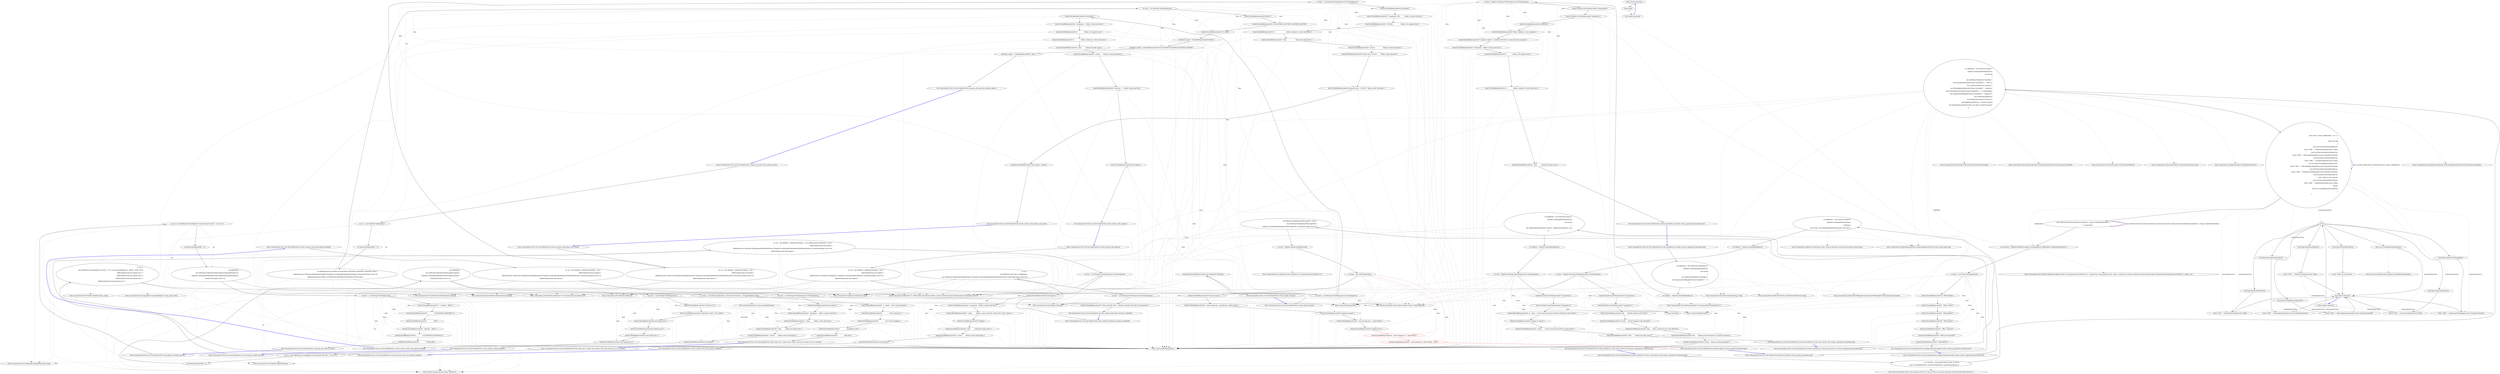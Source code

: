 digraph  {
m1_50 [label="Entry CommandLine.Tests.Unit.Text.HelpTextTests.Create_instance_with_enum_options_disabled()", span="93-93", cluster="CommandLine.Tests.Unit.Text.HelpTextTests.Create_instance_with_enum_options_disabled()", file="HelpTextTests.cs"];
m1_51 [label="var sut = new HelpText { AddDashesToOption = true }\r\n                .AddPreOptionsLine(''pre-options'')\r\n                .AddOptions(new NotParsed<FakeOptionsWithHelpTextEnum>(TypeInfo.Create(typeof(FakeOptionsWithHelpTextEnum)), Enumerable.Empty<Error>()))\r\n                .AddPostOptionsLine(''post-options'')", span="97-100", cluster="CommandLine.Tests.Unit.Text.HelpTextTests.Create_instance_with_enum_options_disabled()", file="HelpTextTests.cs"];
m1_52 [label="var lines = sut.ToString().ToNotEmptyLines().TrimStringArray()", span="104-104", cluster="CommandLine.Tests.Unit.Text.HelpTextTests.Create_instance_with_enum_options_disabled()", file="HelpTextTests.cs"];
m1_53 [label="lines[0].ShouldBeEquivalentTo(''pre-options'')", span="105-105", cluster="CommandLine.Tests.Unit.Text.HelpTextTests.Create_instance_with_enum_options_disabled()", file="HelpTextTests.cs"];
m1_54 [label="lines[1].ShouldBeEquivalentTo(''--stringvalue    Define a string value here.'')", span="106-106", cluster="CommandLine.Tests.Unit.Text.HelpTextTests.Create_instance_with_enum_options_disabled()", file="HelpTextTests.cs"];
m1_55 [label="lines[2].ShouldBeEquivalentTo(''--shape          Define a enum value here.'')", span="107-107", cluster="CommandLine.Tests.Unit.Text.HelpTextTests.Create_instance_with_enum_options_disabled()", file="HelpTextTests.cs"];
m1_56 [label="lines[3].ShouldBeEquivalentTo(''--help           Display this help screen.'')", span="108-108", cluster="CommandLine.Tests.Unit.Text.HelpTextTests.Create_instance_with_enum_options_disabled()", file="HelpTextTests.cs"];
m1_57 [label="lines[4].ShouldBeEquivalentTo(''--version        Display version information.'')", span="109-109", cluster="CommandLine.Tests.Unit.Text.HelpTextTests.Create_instance_with_enum_options_disabled()", file="HelpTextTests.cs"];
m1_58 [label="lines[5].ShouldBeEquivalentTo(''post-options'')", span="110-110", cluster="CommandLine.Tests.Unit.Text.HelpTextTests.Create_instance_with_enum_options_disabled()", file="HelpTextTests.cs"];
m1_59 [label="Exit CommandLine.Tests.Unit.Text.HelpTextTests.Create_instance_with_enum_options_disabled()", span="93-93", cluster="CommandLine.Tests.Unit.Text.HelpTextTests.Create_instance_with_enum_options_disabled()", file="HelpTextTests.cs"];
m1_16 [label="Entry CommandLine.Text.HelpText.HelpText(string, string)", span="82-82", cluster="CommandLine.Text.HelpText.HelpText(string, string)", file="HelpTextTests.cs"];
m1_126 [label="Entry CommandLine.Text.HelpText.RenderParsingErrorsText<T>(CommandLine.ParserResult<T>, System.Func<CommandLine.Error, string>, System.Func<System.Collections.Generic.IEnumerable<CommandLine.MutuallyExclusiveSetError>, string>, int)", span="403-403", cluster="CommandLine.Text.HelpText.RenderParsingErrorsText<T>(CommandLine.ParserResult<T>, System.Func<CommandLine.Error, string>, System.Func<System.Collections.Generic.IEnumerable<CommandLine.MutuallyExclusiveSetError>, string>, int)", file="HelpTextTests.cs"];
m1_22 [label="Entry CommandLine.Tests.Unit.Text.HelpTextTests.Create_instance_with_options()", span="46-46", cluster="CommandLine.Tests.Unit.Text.HelpTextTests.Create_instance_with_options()", file="HelpTextTests.cs"];
m1_23 [label="var sut = new HelpText { AddDashesToOption = true }\r\n                .AddPreOptionsLine(''pre-options'')\r\n                .AddOptions(new NotParsed<FakeOptions>(TypeInfo.Create(typeof(FakeOptions)), Enumerable.Empty<Error>()))\r\n                .AddPostOptionsLine(''post-options'')", span="50-53", cluster="CommandLine.Tests.Unit.Text.HelpTextTests.Create_instance_with_options()", file="HelpTextTests.cs"];
m1_24 [label="var lines = sut.ToString().ToNotEmptyLines().TrimStringArray()", span="57-57", cluster="CommandLine.Tests.Unit.Text.HelpTextTests.Create_instance_with_options()", file="HelpTextTests.cs"];
m1_25 [label="lines[0].ShouldBeEquivalentTo(''pre-options'')", span="58-58", cluster="CommandLine.Tests.Unit.Text.HelpTextTests.Create_instance_with_options()", file="HelpTextTests.cs"];
m1_26 [label="lines[1].ShouldBeEquivalentTo(''--stringvalue    Define a string value here.'')", span="59-59", cluster="CommandLine.Tests.Unit.Text.HelpTextTests.Create_instance_with_options()", file="HelpTextTests.cs"];
m1_27 [label="lines[2].ShouldBeEquivalentTo(''-i               Define a int sequence here.'')", span="60-60", cluster="CommandLine.Tests.Unit.Text.HelpTextTests.Create_instance_with_options()", file="HelpTextTests.cs"];
m1_28 [label="lines[3].ShouldBeEquivalentTo(''-x               Define a boolean or switch value here.'')", span="61-61", cluster="CommandLine.Tests.Unit.Text.HelpTextTests.Create_instance_with_options()", file="HelpTextTests.cs"];
m1_29 [label="lines[4].ShouldBeEquivalentTo(''--help           Display this help screen.'')", span="62-62", cluster="CommandLine.Tests.Unit.Text.HelpTextTests.Create_instance_with_options()", file="HelpTextTests.cs"];
m1_30 [label="lines[5].ShouldBeEquivalentTo(''--version        Display version information.'')", span="63-63", cluster="CommandLine.Tests.Unit.Text.HelpTextTests.Create_instance_with_options()", file="HelpTextTests.cs"];
m1_31 [label="lines[6].ShouldBeEquivalentTo(''value pos. 0     Define a long value here.'')", span="64-64", cluster="CommandLine.Tests.Unit.Text.HelpTextTests.Create_instance_with_options()", file="HelpTextTests.cs"];
m1_32 [label="lines[7].ShouldBeEquivalentTo(''post-options'')", span="65-65", cluster="CommandLine.Tests.Unit.Text.HelpTextTests.Create_instance_with_options()", file="HelpTextTests.cs"];
m1_33 [label="Exit CommandLine.Tests.Unit.Text.HelpTextTests.Create_instance_with_options()", span="46-46", cluster="CommandLine.Tests.Unit.Text.HelpTextTests.Create_instance_with_options()", file="HelpTextTests.cs"];
m1_66 [label="Entry CommandLine.Tests.Unit.Text.HelpTextTests.When_help_text_is_longer_than_width_it_will_wrap_around_as_if_in_a_column()", span="131-131", cluster="CommandLine.Tests.Unit.Text.HelpTextTests.When_help_text_is_longer_than_width_it_will_wrap_around_as_if_in_a_column()", file="HelpTextTests.cs"];
m1_67 [label="var sut = new HelpText(new HeadingInfo(''CommandLine.Tests.dll'', ''1.9.4.131''))", span="135-135", cluster="CommandLine.Tests.Unit.Text.HelpTextTests.When_help_text_is_longer_than_width_it_will_wrap_around_as_if_in_a_column()", file="HelpTextTests.cs"];
m1_68 [label="sut.MaximumDisplayWidth = 40", span="136-136", cluster="CommandLine.Tests.Unit.Text.HelpTextTests.When_help_text_is_longer_than_width_it_will_wrap_around_as_if_in_a_column()", file="HelpTextTests.cs"];
m1_69 [label="sut.AddOptions(\r\n                new NotParsed<FakeOptionsWithLongDescription>(\r\n                    TypeInfo.Create(typeof(FakeOptionsWithLongDescription)),\r\n                    Enumerable.Empty<Error>()))", span="137-140", cluster="CommandLine.Tests.Unit.Text.HelpTextTests.When_help_text_is_longer_than_width_it_will_wrap_around_as_if_in_a_column()", file="HelpTextTests.cs"];
m1_70 [label="var lines = sut.ToString().Split(new[] { Environment.NewLine }, StringSplitOptions.None)", span="143-143", cluster="CommandLine.Tests.Unit.Text.HelpTextTests.When_help_text_is_longer_than_width_it_will_wrap_around_as_if_in_a_column()", file="HelpTextTests.cs"];
m1_71 [label="lines[2].ShouldBeEquivalentTo(''  v, verbose    This is the description'')", span="144-144", cluster="CommandLine.Tests.Unit.Text.HelpTextTests.When_help_text_is_longer_than_width_it_will_wrap_around_as_if_in_a_column()", file="HelpTextTests.cs"];
m1_72 [label="lines[3].ShouldBeEquivalentTo(''                of the verbosity to '')", span="146-146", cluster="CommandLine.Tests.Unit.Text.HelpTextTests.When_help_text_is_longer_than_width_it_will_wrap_around_as_if_in_a_column()", file="HelpTextTests.cs"];
m1_73 [label="lines[4].ShouldBeEquivalentTo(''                test out the wrapping '')", span="147-147", cluster="CommandLine.Tests.Unit.Text.HelpTextTests.When_help_text_is_longer_than_width_it_will_wrap_around_as_if_in_a_column()", file="HelpTextTests.cs"];
m1_74 [label="lines[5].ShouldBeEquivalentTo(''                capabilities of the '')", span="148-148", cluster="CommandLine.Tests.Unit.Text.HelpTextTests.When_help_text_is_longer_than_width_it_will_wrap_around_as_if_in_a_column()", file="HelpTextTests.cs"];
m1_75 [label="lines[6].ShouldBeEquivalentTo(''                Help Text.'')", span="149-149", cluster="CommandLine.Tests.Unit.Text.HelpTextTests.When_help_text_is_longer_than_width_it_will_wrap_around_as_if_in_a_column()", file="HelpTextTests.cs"];
m1_76 [label="Exit CommandLine.Tests.Unit.Text.HelpTextTests.When_help_text_is_longer_than_width_it_will_wrap_around_as_if_in_a_column()", span="131-131", cluster="CommandLine.Tests.Unit.Text.HelpTextTests.When_help_text_is_longer_than_width_it_will_wrap_around_as_if_in_a_column()", file="HelpTextTests.cs"];
m1_217 [label="Entry CommandLine.Text.HelpText.RenderUsageText<T>(CommandLine.ParserResult<T>)", span="439-439", cluster="CommandLine.Text.HelpText.RenderUsageText<T>(CommandLine.ParserResult<T>)", file="HelpTextTests.cs"];
m1_78 [label="Entry CommandLine.Tests.Unit.Text.HelpTextTests.Long_help_text_without_spaces()", span="154-154", cluster="CommandLine.Tests.Unit.Text.HelpTextTests.Long_help_text_without_spaces()", file="HelpTextTests.cs"];
m1_79 [label="var sut = new HelpText(new HeadingInfo(''CommandLine.Tests.dll'', ''1.9.4.131''))", span="158-158", cluster="CommandLine.Tests.Unit.Text.HelpTextTests.Long_help_text_without_spaces()", file="HelpTextTests.cs"];
m1_80 [label="sut.MaximumDisplayWidth = 40", span="159-159", cluster="CommandLine.Tests.Unit.Text.HelpTextTests.Long_help_text_without_spaces()", file="HelpTextTests.cs"];
m1_81 [label="sut.AddOptions(\r\n                new NotParsed<FakeOptionsWithLongDescriptionAndNoSpaces>(\r\n                    TypeInfo.Create(typeof(FakeOptionsWithLongDescriptionAndNoSpaces)),\r\n                    Enumerable.Empty<Error>()))", span="160-163", cluster="CommandLine.Tests.Unit.Text.HelpTextTests.Long_help_text_without_spaces()", file="HelpTextTests.cs"];
m1_82 [label="var lines = sut.ToString().ToNotEmptyLines()", span="166-166", cluster="CommandLine.Tests.Unit.Text.HelpTextTests.Long_help_text_without_spaces()", file="HelpTextTests.cs"];
m1_83 [label="lines[1].ShouldBeEquivalentTo(''  v, verbose    Before '')", span="167-167", cluster="CommandLine.Tests.Unit.Text.HelpTextTests.Long_help_text_without_spaces()", file="HelpTextTests.cs"];
m1_84 [label="lines[2].ShouldBeEquivalentTo(''                012345678901234567890123'')", span="168-168", cluster="CommandLine.Tests.Unit.Text.HelpTextTests.Long_help_text_without_spaces()", file="HelpTextTests.cs"];
m1_85 [label="lines[3].ShouldBeEquivalentTo(''                After'')", span="169-169", cluster="CommandLine.Tests.Unit.Text.HelpTextTests.Long_help_text_without_spaces()", file="HelpTextTests.cs"];
m1_86 [label="lines[4].ShouldBeEquivalentTo(''  input-file    Before '')", span="170-170", cluster="CommandLine.Tests.Unit.Text.HelpTextTests.Long_help_text_without_spaces()", file="HelpTextTests.cs"];
m1_87 [label="lines[5].ShouldBeEquivalentTo(''                012345678901234567890123'')", span="171-171", cluster="CommandLine.Tests.Unit.Text.HelpTextTests.Long_help_text_without_spaces()", file="HelpTextTests.cs"];
m1_88 [label="lines[6].ShouldBeEquivalentTo(''                456789 After'')", span="172-172", cluster="CommandLine.Tests.Unit.Text.HelpTextTests.Long_help_text_without_spaces()", file="HelpTextTests.cs"];
m1_89 [label="Exit CommandLine.Tests.Unit.Text.HelpTextTests.Long_help_text_without_spaces()", span="154-154", cluster="CommandLine.Tests.Unit.Text.HelpTextTests.Long_help_text_without_spaces()", file="HelpTextTests.cs"];
m1_190 [label="Entry System.Collections.Generic.IEnumerable<TSource>.Concat<TSource>(System.Collections.Generic.IEnumerable<TSource>)", span="0-0", cluster="System.Collections.Generic.IEnumerable<TSource>.Concat<TSource>(System.Collections.Generic.IEnumerable<TSource>)", file="HelpTextTests.cs"];
m1_116 [label="Entry CommandLine.BadFormatTokenError.BadFormatTokenError(string)", span="196-196", cluster="CommandLine.BadFormatTokenError.BadFormatTokenError(string)", file="HelpTextTests.cs"];
m1_149 [label="Entry CommandLine.Tests.Unit.Text.HelpTextTests.Invoke_AutoBuild_for_Options_returns_appropriate_formatted_text()", span="260-260", cluster="CommandLine.Tests.Unit.Text.HelpTextTests.Invoke_AutoBuild_for_Options_returns_appropriate_formatted_text()", file="HelpTextTests.cs"];
m1_150 [label="var fakeResult = new NotParsed<FakeOptions>(\r\n                TypeInfo.Create(typeof(FakeOptions)),\r\n                new Error[]\r\n                    {\r\n                        new BadFormatTokenError(''badtoken''),\r\n                        new SequenceOutOfRangeError(new NameInfo(''i'', ''''))\r\n                    })", span="263-269", cluster="CommandLine.Tests.Unit.Text.HelpTextTests.Invoke_AutoBuild_for_Options_returns_appropriate_formatted_text()", file="HelpTextTests.cs"];
m1_151 [label="var helpText = HelpText.AutoBuild(fakeResult)", span="272-272", cluster="CommandLine.Tests.Unit.Text.HelpTextTests.Invoke_AutoBuild_for_Options_returns_appropriate_formatted_text()", file="HelpTextTests.cs"];
m1_152 [label="var lines = helpText.ToString().ToNotEmptyLines().TrimStringArray()", span="275-275", cluster="CommandLine.Tests.Unit.Text.HelpTextTests.Invoke_AutoBuild_for_Options_returns_appropriate_formatted_text()", file="HelpTextTests.cs"];
m1_153 [label="lines[0].Should().StartWithEquivalent(''CommandLine'')", span="276-276", cluster="CommandLine.Tests.Unit.Text.HelpTextTests.Invoke_AutoBuild_for_Options_returns_appropriate_formatted_text()", file="HelpTextTests.cs"];
m1_154 [label="lines[1].Should().StartWithEquivalent(''Copyright (c)'')", span="277-277", cluster="CommandLine.Tests.Unit.Text.HelpTextTests.Invoke_AutoBuild_for_Options_returns_appropriate_formatted_text()", file="HelpTextTests.cs"];
m1_155 [label="lines[2].ShouldBeEquivalentTo(''ERROR(S):'')", span="278-278", cluster="CommandLine.Tests.Unit.Text.HelpTextTests.Invoke_AutoBuild_for_Options_returns_appropriate_formatted_text()", file="HelpTextTests.cs"];
m1_156 [label="lines[3].ShouldBeEquivalentTo(''Token 'badtoken' is not recognized.'')", span="279-279", cluster="CommandLine.Tests.Unit.Text.HelpTextTests.Invoke_AutoBuild_for_Options_returns_appropriate_formatted_text()", file="HelpTextTests.cs"];
m1_157 [label="lines[4].ShouldBeEquivalentTo(''A sequence option 'i' is defined with fewer or more items than required.'')", span="280-280", cluster="CommandLine.Tests.Unit.Text.HelpTextTests.Invoke_AutoBuild_for_Options_returns_appropriate_formatted_text()", file="HelpTextTests.cs"];
m1_158 [label="lines[5].ShouldBeEquivalentTo(''--stringvalue    Define a string value here.'')", span="281-281", cluster="CommandLine.Tests.Unit.Text.HelpTextTests.Invoke_AutoBuild_for_Options_returns_appropriate_formatted_text()", file="HelpTextTests.cs"];
m1_159 [label="lines[6].ShouldBeEquivalentTo(''-i               Define a int sequence here.'')", span="282-282", cluster="CommandLine.Tests.Unit.Text.HelpTextTests.Invoke_AutoBuild_for_Options_returns_appropriate_formatted_text()", file="HelpTextTests.cs"];
m1_160 [label="lines[7].ShouldBeEquivalentTo(''-x               Define a boolean or switch value here.'')", span="283-283", cluster="CommandLine.Tests.Unit.Text.HelpTextTests.Invoke_AutoBuild_for_Options_returns_appropriate_formatted_text()", file="HelpTextTests.cs"];
m1_161 [label="lines[8].ShouldBeEquivalentTo(''--help           Display this help screen.'')", span="284-284", cluster="CommandLine.Tests.Unit.Text.HelpTextTests.Invoke_AutoBuild_for_Options_returns_appropriate_formatted_text()", file="HelpTextTests.cs"];
m1_162 [label="Exit CommandLine.Tests.Unit.Text.HelpTextTests.Invoke_AutoBuild_for_Options_returns_appropriate_formatted_text()", span="260-260", cluster="CommandLine.Tests.Unit.Text.HelpTextTests.Invoke_AutoBuild_for_Options_returns_appropriate_formatted_text()", file="HelpTextTests.cs"];
m1_192 [label="Entry CommandLine.Tests.Unit.Text.HelpTextTests.Create_instance_with_options_and_values()", span="342-342", cluster="CommandLine.Tests.Unit.Text.HelpTextTests.Create_instance_with_options_and_values()", file="HelpTextTests.cs"];
m1_193 [label="var sut = new HelpText { AddDashesToOption = true }\r\n                .AddPreOptionsLine(''pre-options'')\r\n                .AddOptions(new NotParsed<FakeOptionsWithHelpTextValue>(TypeInfo.Create(typeof(FakeOptionsWithHelpTextValue)), Enumerable.Empty<Error>()))\r\n                .AddPostOptionsLine(''post-options'')", span="346-349", cluster="CommandLine.Tests.Unit.Text.HelpTextTests.Create_instance_with_options_and_values()", file="HelpTextTests.cs"];
m1_194 [label="var lines = sut.ToString().ToNotEmptyLines().TrimStringArray()", span="353-353", cluster="CommandLine.Tests.Unit.Text.HelpTextTests.Create_instance_with_options_and_values()", file="HelpTextTests.cs"];
m1_195 [label="lines[0].ShouldBeEquivalentTo(''pre-options'')", span="354-354", cluster="CommandLine.Tests.Unit.Text.HelpTextTests.Create_instance_with_options_and_values()", file="HelpTextTests.cs"];
m1_196 [label="lines[1].ShouldBeEquivalentTo(''--stringvalue=STR            Define a string value here.'')", span="355-355", cluster="CommandLine.Tests.Unit.Text.HelpTextTests.Create_instance_with_options_and_values()", file="HelpTextTests.cs"];
m1_197 [label="lines[2].ShouldBeEquivalentTo(''-i INTSEQ                    Define a int sequence here.'')", span="356-356", cluster="CommandLine.Tests.Unit.Text.HelpTextTests.Create_instance_with_options_and_values()", file="HelpTextTests.cs"];
m1_198 [label="lines[3].ShouldBeEquivalentTo(''-x                           Define a boolean or switch value here.'')", span="357-357", cluster="CommandLine.Tests.Unit.Text.HelpTextTests.Create_instance_with_options_and_values()", file="HelpTextTests.cs"];
m1_199 [label="lines[4].ShouldBeEquivalentTo(''--help                       Display this help screen.'')", span="358-358", cluster="CommandLine.Tests.Unit.Text.HelpTextTests.Create_instance_with_options_and_values()", file="HelpTextTests.cs"];
m1_200 [label="lines[5].ShouldBeEquivalentTo(''--version                    Display version information.'')", span="359-359", cluster="CommandLine.Tests.Unit.Text.HelpTextTests.Create_instance_with_options_and_values()", file="HelpTextTests.cs"];
m1_201 [label="lines[6].ShouldBeEquivalentTo(''number (pos. 0) NUM          Define a long value here.'')", span="360-360", cluster="CommandLine.Tests.Unit.Text.HelpTextTests.Create_instance_with_options_and_values()", file="HelpTextTests.cs"];
m1_202 [label="lines[7].ShouldBeEquivalentTo(''paintcolor (pos. 1) COLOR    Define a color value here.'')", span="361-361", cluster="CommandLine.Tests.Unit.Text.HelpTextTests.Create_instance_with_options_and_values()", file="HelpTextTests.cs"];
m1_203 [label="lines[8].ShouldBeEquivalentTo(''post-options'', lines[8])", span="362-362", cluster="CommandLine.Tests.Unit.Text.HelpTextTests.Create_instance_with_options_and_values()", file="HelpTextTests.cs"];
m1_204 [label="Exit CommandLine.Tests.Unit.Text.HelpTextTests.Create_instance_with_options_and_values()", span="342-342", cluster="CommandLine.Tests.Unit.Text.HelpTextTests.Create_instance_with_options_and_values()", file="HelpTextTests.cs"];
m1_39 [label="Entry CommandLine.Tests.Unit.Text.HelpTextTests.Create_instance_with_enum_options_enabled()", span="70-70", cluster="CommandLine.Tests.Unit.Text.HelpTextTests.Create_instance_with_enum_options_enabled()", file="HelpTextTests.cs"];
m1_40 [label="var sut = new HelpText { AddDashesToOption = true, AddEnumValuesToHelpText = true }\r\n                .AddPreOptionsLine(''pre-options'')\r\n                .AddOptions(new NotParsed<FakeOptionsWithHelpTextEnum>(TypeInfo.Create(typeof(FakeOptionsWithHelpTextEnum)), Enumerable.Empty<Error>()))\r\n                .AddPostOptionsLine(''post-options'')", span="74-77", cluster="CommandLine.Tests.Unit.Text.HelpTextTests.Create_instance_with_enum_options_enabled()", file="HelpTextTests.cs"];
m1_41 [label="var lines = sut.ToString().ToNotEmptyLines().TrimStringArray()", span="81-81", cluster="CommandLine.Tests.Unit.Text.HelpTextTests.Create_instance_with_enum_options_enabled()", file="HelpTextTests.cs"];
m1_42 [label="lines[0].ShouldBeEquivalentTo(''pre-options'')", span="82-82", cluster="CommandLine.Tests.Unit.Text.HelpTextTests.Create_instance_with_enum_options_enabled()", file="HelpTextTests.cs"];
m1_43 [label="lines[1].ShouldBeEquivalentTo(''--stringvalue    Define a string value here.'')", span="83-83", cluster="CommandLine.Tests.Unit.Text.HelpTextTests.Create_instance_with_enum_options_enabled()", file="HelpTextTests.cs"];
m1_44 [label="lines[2].ShouldBeEquivalentTo(''--shape          Define a enum value here. Valid values: Circle, Square,'')", span="84-84", cluster="CommandLine.Tests.Unit.Text.HelpTextTests.Create_instance_with_enum_options_enabled()", file="HelpTextTests.cs"];
m1_45 [label="lines[3].ShouldBeEquivalentTo(''Triangle'')", span="85-85", cluster="CommandLine.Tests.Unit.Text.HelpTextTests.Create_instance_with_enum_options_enabled()", file="HelpTextTests.cs"];
m1_46 [label="lines[4].ShouldBeEquivalentTo(''--help           Display this help screen.'')", span="86-86", cluster="CommandLine.Tests.Unit.Text.HelpTextTests.Create_instance_with_enum_options_enabled()", file="HelpTextTests.cs"];
m1_47 [label="lines[5].ShouldBeEquivalentTo(''--version        Display version information.'')", span="87-87", cluster="CommandLine.Tests.Unit.Text.HelpTextTests.Create_instance_with_enum_options_enabled()", file="HelpTextTests.cs"];
m1_48 [label="lines[6].ShouldBeEquivalentTo(''post-options'')", span="88-88", cluster="CommandLine.Tests.Unit.Text.HelpTextTests.Create_instance_with_enum_options_enabled()", file="HelpTextTests.cs"];
m1_49 [label="Exit CommandLine.Tests.Unit.Text.HelpTextTests.Create_instance_with_enum_options_enabled()", span="70-70", cluster="CommandLine.Tests.Unit.Text.HelpTextTests.Create_instance_with_enum_options_enabled()", file="HelpTextTests.cs"];
m1_120 [label="Entry CommandLine.MissingRequiredOptionError.MissingRequiredOptionError(CommandLine.NameInfo)", span="291-291", cluster="CommandLine.MissingRequiredOptionError.MissingRequiredOptionError(CommandLine.NameInfo)", file="HelpTextTests.cs"];
m1_90 [label="Entry CommandLine.Tests.Unit.Text.HelpTextTests.Long_pre_and_post_lines_without_spaces()", span="177-177", cluster="CommandLine.Tests.Unit.Text.HelpTextTests.Long_pre_and_post_lines_without_spaces()", file="HelpTextTests.cs"];
m1_91 [label="var sut = new HelpText(''Heading Info.'')", span="181-181", cluster="CommandLine.Tests.Unit.Text.HelpTextTests.Long_pre_and_post_lines_without_spaces()", file="HelpTextTests.cs"];
m1_92 [label="sut.MaximumDisplayWidth = 40", span="182-182", cluster="CommandLine.Tests.Unit.Text.HelpTextTests.Long_pre_and_post_lines_without_spaces()", file="HelpTextTests.cs"];
m1_93 [label="sut.AddPreOptionsLine(''Before 0123456789012345678901234567890123456789012 After'')\r\n                .AddOptions(new NotParsed<FakeOptionsForHelp>(TypeInfo.Create(typeof(FakeOptionsForHelp)), Enumerable.Empty<Error>()))\r\n                .AddPostOptionsLine(''Before 0123456789012345678901234567890123456789 After'')", span="183-185", cluster="CommandLine.Tests.Unit.Text.HelpTextTests.Long_pre_and_post_lines_without_spaces()", file="HelpTextTests.cs"];
m1_94 [label="var lines = sut.ToString().ToNotEmptyLines()", span="188-188", cluster="CommandLine.Tests.Unit.Text.HelpTextTests.Long_pre_and_post_lines_without_spaces()", file="HelpTextTests.cs"];
m1_95 [label="lines[1].ShouldBeEquivalentTo(''Before '')", span="189-189", cluster="CommandLine.Tests.Unit.Text.HelpTextTests.Long_pre_and_post_lines_without_spaces()", file="HelpTextTests.cs"];
m1_96 [label="lines[2].ShouldBeEquivalentTo(''0123456789012345678901234567890123456789'')", span="190-190", cluster="CommandLine.Tests.Unit.Text.HelpTextTests.Long_pre_and_post_lines_without_spaces()", file="HelpTextTests.cs"];
m1_97 [label="lines[3].ShouldBeEquivalentTo(''012 After'')", span="191-191", cluster="CommandLine.Tests.Unit.Text.HelpTextTests.Long_pre_and_post_lines_without_spaces()", file="HelpTextTests.cs"];
m1_98 [label="lines[lines.Length - 3].ShouldBeEquivalentTo(''Before '')", span="192-192", cluster="CommandLine.Tests.Unit.Text.HelpTextTests.Long_pre_and_post_lines_without_spaces()", file="HelpTextTests.cs"];
m1_99 [label="lines[lines.Length - 2].ShouldBeEquivalentTo(''0123456789012345678901234567890123456789'')", span="193-193", cluster="CommandLine.Tests.Unit.Text.HelpTextTests.Long_pre_and_post_lines_without_spaces()", file="HelpTextTests.cs"];
m1_100 [label="lines[lines.Length - 1].ShouldBeEquivalentTo('' After'')", span="194-194", cluster="CommandLine.Tests.Unit.Text.HelpTextTests.Long_pre_and_post_lines_without_spaces()", file="HelpTextTests.cs"];
m1_101 [label="Exit CommandLine.Tests.Unit.Text.HelpTextTests.Long_pre_and_post_lines_without_spaces()", span="177-177", cluster="CommandLine.Tests.Unit.Text.HelpTextTests.Long_pre_and_post_lines_without_spaces()", file="HelpTextTests.cs"];
m1_177 [label="Entry CommandLine.Tests.Unit.Text.HelpTextTests.Invoke_AutoBuild_for_Verbs_with_unknown_verb_returns_appropriate_formatted_text()", span="315-315", cluster="CommandLine.Tests.Unit.Text.HelpTextTests.Invoke_AutoBuild_for_Verbs_with_unknown_verb_returns_appropriate_formatted_text()", file="HelpTextTests.cs"];
m1_178 [label="var verbTypes = Enumerable.Empty<Type>().Concat(\r\n                new[] { typeof(AddOptions), typeof(CommitOptions), typeof(CloneOptions) })", span="318-319", cluster="CommandLine.Tests.Unit.Text.HelpTextTests.Invoke_AutoBuild_for_Verbs_with_unknown_verb_returns_appropriate_formatted_text()", file="HelpTextTests.cs"];
m1_179 [label="var fakeResult = new NotParsed<object>(\r\n                TypeInfo.Create(typeof(NullInstance),\r\n                    verbTypes),\r\n                new Error[] { new HelpVerbRequestedError(null, null, false) })", span="320-323", cluster="CommandLine.Tests.Unit.Text.HelpTextTests.Invoke_AutoBuild_for_Verbs_with_unknown_verb_returns_appropriate_formatted_text()", file="HelpTextTests.cs"];
m1_180 [label="var helpText = HelpText.AutoBuild(fakeResult)", span="326-326", cluster="CommandLine.Tests.Unit.Text.HelpTextTests.Invoke_AutoBuild_for_Verbs_with_unknown_verb_returns_appropriate_formatted_text()", file="HelpTextTests.cs"];
m1_181 [label="var lines = helpText.ToString().ToNotEmptyLines().TrimStringArray()", span="329-329", cluster="CommandLine.Tests.Unit.Text.HelpTextTests.Invoke_AutoBuild_for_Verbs_with_unknown_verb_returns_appropriate_formatted_text()", file="HelpTextTests.cs"];
m1_182 [label="lines[0].Should().StartWithEquivalent(''CommandLine'')", span="331-331", cluster="CommandLine.Tests.Unit.Text.HelpTextTests.Invoke_AutoBuild_for_Verbs_with_unknown_verb_returns_appropriate_formatted_text()", file="HelpTextTests.cs"];
m1_183 [label="lines[1].Should().StartWithEquivalent(''Copyright (c)'')", span="332-332", cluster="CommandLine.Tests.Unit.Text.HelpTextTests.Invoke_AutoBuild_for_Verbs_with_unknown_verb_returns_appropriate_formatted_text()", file="HelpTextTests.cs"];
m1_184 [label="lines[2].ShouldBeEquivalentTo(''add        Add file contents to the index.'')", span="333-333", cluster="CommandLine.Tests.Unit.Text.HelpTextTests.Invoke_AutoBuild_for_Verbs_with_unknown_verb_returns_appropriate_formatted_text()", file="HelpTextTests.cs"];
m1_185 [label="lines[3].ShouldBeEquivalentTo(''commit     Record changes to the repository.'')", span="334-334", cluster="CommandLine.Tests.Unit.Text.HelpTextTests.Invoke_AutoBuild_for_Verbs_with_unknown_verb_returns_appropriate_formatted_text()", file="HelpTextTests.cs"];
m1_186 [label="lines[4].ShouldBeEquivalentTo(''clone      Clone a repository into a new directory.'')", span="335-335", cluster="CommandLine.Tests.Unit.Text.HelpTextTests.Invoke_AutoBuild_for_Verbs_with_unknown_verb_returns_appropriate_formatted_text()", file="HelpTextTests.cs"];
m1_187 [label="lines[5].ShouldBeEquivalentTo(''help       Display more information on a specific command.'')", span="336-336", cluster="CommandLine.Tests.Unit.Text.HelpTextTests.Invoke_AutoBuild_for_Verbs_with_unknown_verb_returns_appropriate_formatted_text()", file="HelpTextTests.cs"];
m1_188 [label="lines[6].ShouldBeEquivalentTo(''version    Display version information.'')", span="337-337", cluster="CommandLine.Tests.Unit.Text.HelpTextTests.Invoke_AutoBuild_for_Verbs_with_unknown_verb_returns_appropriate_formatted_text()", file="HelpTextTests.cs"];
m1_189 [label="Exit CommandLine.Tests.Unit.Text.HelpTextTests.Invoke_AutoBuild_for_Verbs_with_unknown_verb_returns_appropriate_formatted_text()", span="315-315", cluster="CommandLine.Tests.Unit.Text.HelpTextTests.Invoke_AutoBuild_for_Verbs_with_unknown_verb_returns_appropriate_formatted_text()", file="HelpTextTests.cs"];
m1_0 [label="Entry CommandLine.Tests.Unit.Text.HelpTextTests.Create_empty_instance()", span="16-16", cluster="CommandLine.Tests.Unit.Text.HelpTextTests.Create_empty_instance()", file="HelpTextTests.cs"];
m1_1 [label="string.Empty.ShouldBeEquivalentTo(new HelpText().ToString())", span="18-18", cluster="CommandLine.Tests.Unit.Text.HelpTextTests.Create_empty_instance()", file="HelpTextTests.cs"];
m1_2 [label="Exit CommandLine.Tests.Unit.Text.HelpTextTests.Create_empty_instance()", span="16-16", cluster="CommandLine.Tests.Unit.Text.HelpTextTests.Create_empty_instance()", file="HelpTextTests.cs"];
m1_145 [label="Entry System.InvalidOperationException.InvalidOperationException()", span="0-0", cluster="System.InvalidOperationException.InvalidOperationException()", file="HelpTextTests.cs"];
m1_36 [label="Entry System.Linq.Enumerable.Empty<TResult>()", span="0-0", cluster="System.Linq.Enumerable.Empty<TResult>()", file="HelpTextTests.cs"];
m1_38 [label="Entry System.Collections.Generic.IEnumerable<string>.TrimStringArray()", span="15-15", cluster="System.Collections.Generic.IEnumerable<string>.TrimStringArray()", file="HelpTextTests.cs"];
m1_34 [label="Entry CommandLine.NotParsed<T>.NotParsed(CommandLine.TypeInfo, System.Collections.Generic.IEnumerable<CommandLine.Error>)", span="163-163", cluster="CommandLine.NotParsed<T>.NotParsed(CommandLine.TypeInfo, System.Collections.Generic.IEnumerable<CommandLine.Error>)", file="HelpTextTests.cs"];
m1_123 [label="Entry CommandLine.BadVerbSelectedError.BadVerbSelectedError(string)", span="357-357", cluster="CommandLine.BadVerbSelectedError.BadVerbSelectedError(string)", file="HelpTextTests.cs"];
m1_3 [label="Entry CommandLine.Text.HelpText.HelpText()", span="36-36", cluster="CommandLine.Text.HelpText.HelpText()", file="HelpTextTests.cs"];
m1_60 [label="Entry CommandLine.Tests.Unit.Text.HelpTextTests.When_defined_MetaValue_should_be_rendered()", span="115-115", cluster="CommandLine.Tests.Unit.Text.HelpTextTests.When_defined_MetaValue_should_be_rendered()", file="HelpTextTests.cs"];
m1_61 [label="var sut =\r\n                new HelpText(''Meta Value.'').AddOptions(\r\n                    new NotParsed<FakeOptionsWithMetaValue>(TypeInfo.Create(typeof(FakeOptionsWithMetaValue)), Enumerable.Empty<Error>()))", span="119-121", cluster="CommandLine.Tests.Unit.Text.HelpTextTests.When_defined_MetaValue_should_be_rendered()", file="HelpTextTests.cs"];
m1_62 [label="var lines = sut.ToString().ToNotEmptyLines().TrimStringArray()", span="124-124", cluster="CommandLine.Tests.Unit.Text.HelpTextTests.When_defined_MetaValue_should_be_rendered()", file="HelpTextTests.cs"];
m1_63 [label="lines[2].ShouldBeEquivalentTo(''i FILE, input-file=FILE    Required. Specify input FILE to be processed.'')", span="126-126", cluster="CommandLine.Tests.Unit.Text.HelpTextTests.When_defined_MetaValue_should_be_rendered()", file="HelpTextTests.cs"];
m1_64 [label="Exit CommandLine.Tests.Unit.Text.HelpTextTests.When_defined_MetaValue_should_be_rendered()", span="115-115", cluster="CommandLine.Tests.Unit.Text.HelpTextTests.When_defined_MetaValue_should_be_rendered()", file="HelpTextTests.cs"];
m1_19 [label="Entry CommandLine.Text.HelpText.AddPreOptionsLine(string)", span="316-316", cluster="CommandLine.Text.HelpText.AddPreOptionsLine(string)", file="HelpTextTests.cs"];
m1_125 [label="Entry CommandLine.HelpVerbRequestedError.HelpVerbRequestedError(string, System.Type, bool)", span="383-383", cluster="CommandLine.HelpVerbRequestedError.HelpVerbRequestedError(string, System.Type, bool)", file="HelpTextTests.cs"];
m1_205 [label="Entry CommandLine.Tests.Unit.Text.HelpTextTests.RenderUsageText_returns_properly_formatted_text()", span="367-367", cluster="CommandLine.Tests.Unit.Text.HelpTextTests.RenderUsageText_returns_properly_formatted_text()", file="HelpTextTests.cs"];
m1_206 [label="ParserResult<FakeOptionsWithUsageText> result =\r\n                new NotParsed<FakeOptionsWithUsageText>(\r\n                    TypeInfo.Create(typeof(FakeOptionsWithUsageText)), Enumerable.Empty<Error>())", span="370-372", cluster="CommandLine.Tests.Unit.Text.HelpTextTests.RenderUsageText_returns_properly_formatted_text()", file="HelpTextTests.cs"];
m1_207 [label="var text = HelpText.RenderUsageText(result)", span="375-375", cluster="CommandLine.Tests.Unit.Text.HelpTextTests.RenderUsageText_returns_properly_formatted_text()", file="HelpTextTests.cs"];
m1_208 [label="var lines = text.ToNotEmptyLines()", span="378-378", cluster="CommandLine.Tests.Unit.Text.HelpTextTests.RenderUsageText_returns_properly_formatted_text()", file="HelpTextTests.cs"];
m1_209 [label="lines[0].ShouldBeEquivalentTo(''Normal scenario:'')", span="381-381", cluster="CommandLine.Tests.Unit.Text.HelpTextTests.RenderUsageText_returns_properly_formatted_text()", file="HelpTextTests.cs"];
m1_210 [label="lines[1].ShouldBeEquivalentTo(''  mono testapp.exe --input file.bin --output out.bin'')", span="382-382", cluster="CommandLine.Tests.Unit.Text.HelpTextTests.RenderUsageText_returns_properly_formatted_text()", file="HelpTextTests.cs"];
m1_211 [label="lines[2].ShouldBeEquivalentTo(''Logging warnings:'')", span="383-383", cluster="CommandLine.Tests.Unit.Text.HelpTextTests.RenderUsageText_returns_properly_formatted_text()", file="HelpTextTests.cs"];
m1_212 [label="lines[3].ShouldBeEquivalentTo(''  mono testapp.exe -w --input file.bin'')", span="384-384", cluster="CommandLine.Tests.Unit.Text.HelpTextTests.RenderUsageText_returns_properly_formatted_text()", file="HelpTextTests.cs"];
m1_213 [label="lines[4].ShouldBeEquivalentTo(''Logging errors:'')", span="385-385", cluster="CommandLine.Tests.Unit.Text.HelpTextTests.RenderUsageText_returns_properly_formatted_text()", file="HelpTextTests.cs"];
m1_214 [label="lines[5].ShouldBeEquivalentTo(''  mono testapp.exe -w --input file.bin'')", span="386-386", cluster="CommandLine.Tests.Unit.Text.HelpTextTests.RenderUsageText_returns_properly_formatted_text()", color=red, community=0, file="HelpTextTests.cs"];
m1_215 [label="lines[6].ShouldBeEquivalentTo(''  mono testapp.exe --input=file.bin --warns'')", span="387-387", cluster="CommandLine.Tests.Unit.Text.HelpTextTests.RenderUsageText_returns_properly_formatted_text()", color=red, community=0, file="HelpTextTests.cs"];
m1_216 [label="Exit CommandLine.Tests.Unit.Text.HelpTextTests.RenderUsageText_returns_properly_formatted_text()", span="367-367", cluster="CommandLine.Tests.Unit.Text.HelpTextTests.RenderUsageText_returns_properly_formatted_text()", file="HelpTextTests.cs"];
m1_121 [label="Entry CommandLine.SequenceOutOfRangeError.SequenceOutOfRangeError(CommandLine.NameInfo)", span="335-335", cluster="CommandLine.SequenceOutOfRangeError.SequenceOutOfRangeError(CommandLine.NameInfo)", file="HelpTextTests.cs"];
m1_37 [label="Entry CommandLine.Text.HelpText.AddOptions<T>(CommandLine.ParserResult<T>)", span="336-336", cluster="CommandLine.Text.HelpText.AddOptions<T>(CommandLine.ParserResult<T>)", file="HelpTextTests.cs"];
m1_146 [label="Entry lambda expression", span="241-241", cluster="lambda expression", file="HelpTextTests.cs"];
m1_128 [label="err.Tag", span="220-220", cluster="lambda expression", file="HelpTextTests.cs"];
m1_130 [label="return ''ERR '' + ((BadFormatTokenError)err).Token;", span="223-223", cluster="lambda expression", file="HelpTextTests.cs"];
m1_132 [label="return ''ERR '' + ((MissingValueOptionError)err).NameInfo.NameText;", span="225-225", cluster="lambda expression", file="HelpTextTests.cs"];
m1_134 [label="return ''ERR '' + ((UnknownOptionError)err).Token;", span="227-227", cluster="lambda expression", file="HelpTextTests.cs"];
m1_136 [label="return ''ERR '' + ((MissingRequiredOptionError)err).NameInfo.NameText;", span="229-229", cluster="lambda expression", file="HelpTextTests.cs"];
m1_138 [label="return ''ERR '' + ((SequenceOutOfRangeError)err).NameInfo.NameText;", span="231-231", cluster="lambda expression", file="HelpTextTests.cs"];
m1_142 [label="return ''ERR '' + ((BadVerbSelectedError)err).Token;", span="235-235", cluster="lambda expression", file="HelpTextTests.cs"];
m1_127 [label="Entry lambda expression", span="218-239", cluster="lambda expression", file="HelpTextTests.cs"];
m1_129 [label="ErrorType.BadFormatTokenError", span="222-222", cluster="lambda expression", file="HelpTextTests.cs"];
m1_131 [label="ErrorType.MissingValueOptionError", span="224-224", cluster="lambda expression", file="HelpTextTests.cs"];
m1_133 [label="ErrorType.UnknownOptionError", span="226-226", cluster="lambda expression", file="HelpTextTests.cs"];
m1_135 [label="ErrorType.MissingRequiredOptionError", span="228-228", cluster="lambda expression", file="HelpTextTests.cs"];
m1_137 [label="ErrorType.SequenceOutOfRangeError", span="230-230", cluster="lambda expression", file="HelpTextTests.cs"];
m1_139 [label="ErrorType.NoVerbSelectedError", span="232-232", cluster="lambda expression", file="HelpTextTests.cs"];
m1_141 [label="ErrorType.BadVerbSelectedError", span="234-234", cluster="lambda expression", file="HelpTextTests.cs"];
m1_143 [label="throw new InvalidOperationException();", span="237-237", cluster="lambda expression", file="HelpTextTests.cs"];
m1_140 [label="return ''ERR no-verb-selected'';", span="233-233", cluster="lambda expression", file="HelpTextTests.cs"];
m1_144 [label="Exit lambda expression", span="218-239", cluster="lambda expression", file="HelpTextTests.cs"];
m1_147 [label="string.Empty", span="241-241", cluster="lambda expression", file="HelpTextTests.cs"];
m1_148 [label="Exit lambda expression", span="241-241", cluster="lambda expression", file="HelpTextTests.cs"];
m1_191 [label="Entry CommandLine.TypeInfo.Create(System.Type, System.Collections.Generic.IEnumerable<System.Type>)", span="34-34", cluster="CommandLine.TypeInfo.Create(System.Type, System.Collections.Generic.IEnumerable<System.Type>)", file="HelpTextTests.cs"];
m1_35 [label="Entry CommandLine.TypeInfo.Create(System.Type)", span="29-29", cluster="CommandLine.TypeInfo.Create(System.Type)", file="HelpTextTests.cs"];
m1_65 [label="Entry CommandLine.Text.HelpText.HelpText(string)", span="59-59", cluster="CommandLine.Text.HelpText.HelpText(string)", file="HelpTextTests.cs"];
m1_117 [label="Entry CommandLine.MissingValueOptionError.MissingValueOptionError(CommandLine.NameInfo)", span="269-269", cluster="CommandLine.MissingValueOptionError.MissingValueOptionError(CommandLine.NameInfo)", file="HelpTextTests.cs"];
m1_164 [label="Entry Unk.Should", span="", cluster="Unk.Should", file="HelpTextTests.cs"];
m1_4 [label="Entry CommandLine.Text.HelpText.ToString()", span="496-496", cluster="CommandLine.Text.HelpText.ToString()", file="HelpTextTests.cs"];
m1_165 [label="Entry Unk.StartWithEquivalent", span="", cluster="Unk.StartWithEquivalent", file="HelpTextTests.cs"];
m1_163 [label="Entry CommandLine.Text.HelpText.AutoBuild<T>(CommandLine.ParserResult<T>)", span="251-251", cluster="CommandLine.Text.HelpText.AutoBuild<T>(CommandLine.ParserResult<T>)", file="HelpTextTests.cs"];
m1_122 [label="Entry CommandLine.NoVerbSelectedError.NoVerbSelectedError()", span="421-421", cluster="CommandLine.NoVerbSelectedError.NoVerbSelectedError()", file="HelpTextTests.cs"];
m1_17 [label="Entry CommandLine.Text.HeadingInfo.HeadingInfo(string, string)", span="27-27", cluster="CommandLine.Text.HeadingInfo.HeadingInfo(string, string)", file="HelpTextTests.cs"];
m1_119 [label="Entry CommandLine.UnknownOptionError.UnknownOptionError(string)", span="280-280", cluster="CommandLine.UnknownOptionError.UnknownOptionError(string)", file="HelpTextTests.cs"];
m1_18 [label="Entry CommandLine.Text.CopyrightInfo.CopyrightInfo(bool, string, params int[])", span="60-60", cluster="CommandLine.Text.CopyrightInfo.CopyrightInfo(bool, string, params int[])", file="HelpTextTests.cs"];
m1_20 [label="Entry CommandLine.Text.HelpText.AddPostOptionsLine(string)", span="326-326", cluster="CommandLine.Text.HelpText.AddPostOptionsLine(string)", file="HelpTextTests.cs"];
m1_21 [label="Entry string.ToNotEmptyLines()", span="10-10", cluster="string.ToNotEmptyLines()", file="HelpTextTests.cs"];
m1_118 [label="Entry CommandLine.NameInfo.NameInfo(string, string)", span="20-20", cluster="CommandLine.NameInfo.NameInfo(string, string)", file="HelpTextTests.cs"];
m1_6 [label="Entry CommandLine.Tests.Unit.Text.HelpTextTests.Create_instance_without_options()", span="22-22", cluster="CommandLine.Tests.Unit.Text.HelpTextTests.Create_instance_without_options()", file="HelpTextTests.cs"];
m1_7 [label="var sut =\r\n                new HelpText(new HeadingInfo(''Unit-tests'', ''2.0''), new CopyrightInfo(true, ''Author'', 2005, 2013))\r\n                    .AddPreOptionsLine(''pre-options line 1'')\r\n                    .AddPreOptionsLine(''pre-options line 2'')\r\n                    .AddPostOptionsLine(''post-options line 1'')\r\n                    .AddPostOptionsLine(''post-options line 2'')", span="26-31", cluster="CommandLine.Tests.Unit.Text.HelpTextTests.Create_instance_without_options()", file="HelpTextTests.cs"];
m1_8 [label="var lines = sut.ToString().ToNotEmptyLines()", span="34-34", cluster="CommandLine.Tests.Unit.Text.HelpTextTests.Create_instance_without_options()", file="HelpTextTests.cs"];
m1_9 [label="lines[0].ShouldBeEquivalentTo(''Unit-tests 2.0'')", span="36-36", cluster="CommandLine.Tests.Unit.Text.HelpTextTests.Create_instance_without_options()", file="HelpTextTests.cs"];
m1_10 [label="lines[1].ShouldBeEquivalentTo(''Copyright (C) 2005 - 2013 Author'')", span="37-37", cluster="CommandLine.Tests.Unit.Text.HelpTextTests.Create_instance_without_options()", file="HelpTextTests.cs"];
m1_11 [label="lines[2].ShouldBeEquivalentTo(''pre-options line 1'')", span="38-38", cluster="CommandLine.Tests.Unit.Text.HelpTextTests.Create_instance_without_options()", file="HelpTextTests.cs"];
m1_12 [label="lines[3].ShouldBeEquivalentTo(''pre-options line 2'')", span="39-39", cluster="CommandLine.Tests.Unit.Text.HelpTextTests.Create_instance_without_options()", file="HelpTextTests.cs"];
m1_13 [label="lines[4].ShouldBeEquivalentTo(''post-options line 1'')", span="40-40", cluster="CommandLine.Tests.Unit.Text.HelpTextTests.Create_instance_without_options()", file="HelpTextTests.cs"];
m1_14 [label="lines[5].ShouldBeEquivalentTo(''post-options line 2'')", span="41-41", cluster="CommandLine.Tests.Unit.Text.HelpTextTests.Create_instance_without_options()", file="HelpTextTests.cs"];
m1_15 [label="Exit CommandLine.Tests.Unit.Text.HelpTextTests.Create_instance_without_options()", span="22-22", cluster="CommandLine.Tests.Unit.Text.HelpTextTests.Create_instance_without_options()", file="HelpTextTests.cs"];
m1_102 [label="Entry CommandLine.Tests.Unit.Text.HelpTextTests.Invoking_RenderParsingErrorsText_returns_appropriate_formatted_text()", span="200-200", cluster="CommandLine.Tests.Unit.Text.HelpTextTests.Invoking_RenderParsingErrorsText_returns_appropriate_formatted_text()", file="HelpTextTests.cs"];
m1_103 [label="var fakeResult = new NotParsed<object>(\r\n                TypeInfo.Create(typeof(NullInstance)),\r\n                new Error[]\r\n                    {\r\n                        new BadFormatTokenError(''badtoken''),\r\n                        new MissingValueOptionError(new NameInfo(''x'', ''switch'')),\r\n                        new UnknownOptionError(''unknown''),\r\n                        new MissingRequiredOptionError(new NameInfo('''', ''missing'')),\r\n                        //new MutuallyExclusiveSetError(new NameInfo(''z'', ''''), string.Empty),\r\n                        new SequenceOutOfRangeError(new NameInfo(''s'', ''sequence'')),\r\n                        new NoVerbSelectedError(),\r\n                        new BadVerbSelectedError(''badverb''),\r\n                        new HelpRequestedError(), // should be ignored\r\n                        new HelpVerbRequestedError(null, null, false) // should be ignored \r\n                    })", span="203-217", cluster="CommandLine.Tests.Unit.Text.HelpTextTests.Invoking_RenderParsingErrorsText_returns_appropriate_formatted_text()", file="HelpTextTests.cs"];
m1_104 [label="Func<Error, string> fakeRenderer = err =>\r\n                {\r\n                    switch (err.Tag)\r\n                    {\r\n                        case ErrorType.BadFormatTokenError:\r\n                            return ''ERR '' + ((BadFormatTokenError)err).Token;\r\n                        case ErrorType.MissingValueOptionError:\r\n                            return ''ERR '' + ((MissingValueOptionError)err).NameInfo.NameText;\r\n                        case ErrorType.UnknownOptionError:\r\n                            return ''ERR '' + ((UnknownOptionError)err).Token;\r\n                        case ErrorType.MissingRequiredOptionError:\r\n                            return ''ERR '' + ((MissingRequiredOptionError)err).NameInfo.NameText;\r\n                        case ErrorType.SequenceOutOfRangeError:\r\n                            return ''ERR '' + ((SequenceOutOfRangeError)err).NameInfo.NameText;\r\n                        case ErrorType.NoVerbSelectedError:\r\n                            return ''ERR no-verb-selected'';\r\n                        case ErrorType.BadVerbSelectedError:\r\n                            return ''ERR '' + ((BadVerbSelectedError)err).Token;\r\n                        default:\r\n                            throw new InvalidOperationException();\r\n                    }\r\n                }", span="218-239", cluster="CommandLine.Tests.Unit.Text.HelpTextTests.Invoking_RenderParsingErrorsText_returns_appropriate_formatted_text()", file="HelpTextTests.cs"];
m1_106 [label="var errorsText = HelpText.RenderParsingErrorsText(fakeResult, fakeRenderer, fakeMutExclRenderer, 2)", span="244-244", cluster="CommandLine.Tests.Unit.Text.HelpTextTests.Invoking_RenderParsingErrorsText_returns_appropriate_formatted_text()", file="HelpTextTests.cs"];
m1_105 [label="Func<IEnumerable<MutuallyExclusiveSetError>, string> fakeMutExclRenderer =\r\n                _ => string.Empty", span="240-241", cluster="CommandLine.Tests.Unit.Text.HelpTextTests.Invoking_RenderParsingErrorsText_returns_appropriate_formatted_text()", file="HelpTextTests.cs"];
m1_107 [label="var lines = errorsText.ToNotEmptyLines()", span="247-247", cluster="CommandLine.Tests.Unit.Text.HelpTextTests.Invoking_RenderParsingErrorsText_returns_appropriate_formatted_text()", file="HelpTextTests.cs"];
m1_108 [label="lines[0].ShouldBeEquivalentTo(''  ERR badtoken'')", span="249-249", cluster="CommandLine.Tests.Unit.Text.HelpTextTests.Invoking_RenderParsingErrorsText_returns_appropriate_formatted_text()", file="HelpTextTests.cs"];
m1_109 [label="lines[1].ShouldBeEquivalentTo(''  ERR x, switch'')", span="250-250", cluster="CommandLine.Tests.Unit.Text.HelpTextTests.Invoking_RenderParsingErrorsText_returns_appropriate_formatted_text()", file="HelpTextTests.cs"];
m1_110 [label="lines[2].ShouldBeEquivalentTo(''  ERR unknown'')", span="251-251", cluster="CommandLine.Tests.Unit.Text.HelpTextTests.Invoking_RenderParsingErrorsText_returns_appropriate_formatted_text()", file="HelpTextTests.cs"];
m1_111 [label="lines[3].ShouldBeEquivalentTo(''  ERR missing'')", span="252-252", cluster="CommandLine.Tests.Unit.Text.HelpTextTests.Invoking_RenderParsingErrorsText_returns_appropriate_formatted_text()", file="HelpTextTests.cs"];
m1_112 [label="lines[4].ShouldBeEquivalentTo(''  ERR s, sequence'')", span="253-253", cluster="CommandLine.Tests.Unit.Text.HelpTextTests.Invoking_RenderParsingErrorsText_returns_appropriate_formatted_text()", file="HelpTextTests.cs"];
m1_113 [label="lines[5].ShouldBeEquivalentTo(''  ERR no-verb-selected'')", span="254-254", cluster="CommandLine.Tests.Unit.Text.HelpTextTests.Invoking_RenderParsingErrorsText_returns_appropriate_formatted_text()", file="HelpTextTests.cs"];
m1_114 [label="lines[6].ShouldBeEquivalentTo(''  ERR badverb'')", span="255-255", cluster="CommandLine.Tests.Unit.Text.HelpTextTests.Invoking_RenderParsingErrorsText_returns_appropriate_formatted_text()", file="HelpTextTests.cs"];
m1_115 [label="Exit CommandLine.Tests.Unit.Text.HelpTextTests.Invoking_RenderParsingErrorsText_returns_appropriate_formatted_text()", span="200-200", cluster="CommandLine.Tests.Unit.Text.HelpTextTests.Invoking_RenderParsingErrorsText_returns_appropriate_formatted_text()", file="HelpTextTests.cs"];
m1_166 [label="Entry CommandLine.Tests.Unit.Text.HelpTextTests.Invoke_AutoBuild_for_Verbs_with_specific_verb_returns_appropriate_formatted_text()", span="289-289", cluster="CommandLine.Tests.Unit.Text.HelpTextTests.Invoke_AutoBuild_for_Verbs_with_specific_verb_returns_appropriate_formatted_text()", file="HelpTextTests.cs"];
m1_167 [label="var fakeResult = new NotParsed<object>(\r\n                TypeInfo.Create(typeof(NullInstance)),\r\n                new Error[]\r\n                    {\r\n                        new HelpVerbRequestedError(''commit'', typeof(CommitOptions), true)\r\n                    })", span="292-297", cluster="CommandLine.Tests.Unit.Text.HelpTextTests.Invoke_AutoBuild_for_Verbs_with_specific_verb_returns_appropriate_formatted_text()", file="HelpTextTests.cs"];
m1_168 [label="var helpText = HelpText.AutoBuild(fakeResult)", span="300-300", cluster="CommandLine.Tests.Unit.Text.HelpTextTests.Invoke_AutoBuild_for_Verbs_with_specific_verb_returns_appropriate_formatted_text()", file="HelpTextTests.cs"];
m1_169 [label="var lines = helpText.ToString().ToNotEmptyLines().TrimStringArray()", span="303-303", cluster="CommandLine.Tests.Unit.Text.HelpTextTests.Invoke_AutoBuild_for_Verbs_with_specific_verb_returns_appropriate_formatted_text()", file="HelpTextTests.cs"];
m1_170 [label="lines[0].Should().StartWithEquivalent(''CommandLine'')", span="305-305", cluster="CommandLine.Tests.Unit.Text.HelpTextTests.Invoke_AutoBuild_for_Verbs_with_specific_verb_returns_appropriate_formatted_text()", file="HelpTextTests.cs"];
m1_171 [label="lines[1].Should().StartWithEquivalent(''Copyright (c)'')", span="306-306", cluster="CommandLine.Tests.Unit.Text.HelpTextTests.Invoke_AutoBuild_for_Verbs_with_specific_verb_returns_appropriate_formatted_text()", file="HelpTextTests.cs"];
m1_172 [label="lines[2].ShouldBeEquivalentTo(''-p, --patch    Use the interactive patch selection interface to chose which'')", span="307-307", cluster="CommandLine.Tests.Unit.Text.HelpTextTests.Invoke_AutoBuild_for_Verbs_with_specific_verb_returns_appropriate_formatted_text()", file="HelpTextTests.cs"];
m1_173 [label="lines[3].ShouldBeEquivalentTo(''changes to commit.'')", span="308-308", cluster="CommandLine.Tests.Unit.Text.HelpTextTests.Invoke_AutoBuild_for_Verbs_with_specific_verb_returns_appropriate_formatted_text()", file="HelpTextTests.cs"];
m1_174 [label="lines[4].ShouldBeEquivalentTo(''--amend        Used to amend the tip of the current branch.'')", span="309-309", cluster="CommandLine.Tests.Unit.Text.HelpTextTests.Invoke_AutoBuild_for_Verbs_with_specific_verb_returns_appropriate_formatted_text()", file="HelpTextTests.cs"];
m1_175 [label="lines[5].ShouldBeEquivalentTo(''--help         Display this help screen.'')", span="310-310", cluster="CommandLine.Tests.Unit.Text.HelpTextTests.Invoke_AutoBuild_for_Verbs_with_specific_verb_returns_appropriate_formatted_text()", file="HelpTextTests.cs"];
m1_176 [label="Exit CommandLine.Tests.Unit.Text.HelpTextTests.Invoke_AutoBuild_for_Verbs_with_specific_verb_returns_appropriate_formatted_text()", span="289-289", cluster="CommandLine.Tests.Unit.Text.HelpTextTests.Invoke_AutoBuild_for_Verbs_with_specific_verb_returns_appropriate_formatted_text()", file="HelpTextTests.cs"];
m1_124 [label="Entry CommandLine.HelpRequestedError.HelpRequestedError()", span="368-368", cluster="CommandLine.HelpRequestedError.HelpRequestedError()", file="HelpTextTests.cs"];
m1_77 [label="Entry string.Split(string[], System.StringSplitOptions)", span="0-0", cluster="string.Split(string[], System.StringSplitOptions)", file="HelpTextTests.cs"];
m1_5 [label="Entry Unk.ShouldBeEquivalentTo", span="", cluster="Unk.ShouldBeEquivalentTo", file="HelpTextTests.cs"];
m1_50 -> m1_51  [key=0, style=solid];
m1_51 -> m1_52  [key=0, style=solid];
m1_51 -> m1_3  [key=2, style=dotted];
m1_51 -> m1_19  [key=2, style=dotted];
m1_51 -> m1_34  [key=2, style=dotted];
m1_51 -> m1_35  [key=2, style=dotted];
m1_51 -> m1_36  [key=2, style=dotted];
m1_51 -> m1_37  [key=2, style=dotted];
m1_51 -> m1_20  [key=2, style=dotted];
m1_52 -> m1_53  [key=0, style=solid];
m1_52 -> m1_4  [key=2, style=dotted];
m1_52 -> m1_21  [key=2, style=dotted];
m1_52 -> m1_38  [key=2, style=dotted];
m1_52 -> m1_54  [key=1, style=dashed, color=darkseagreen4, label=lines];
m1_52 -> m1_55  [key=1, style=dashed, color=darkseagreen4, label=lines];
m1_52 -> m1_56  [key=1, style=dashed, color=darkseagreen4, label=lines];
m1_52 -> m1_57  [key=1, style=dashed, color=darkseagreen4, label=lines];
m1_52 -> m1_58  [key=1, style=dashed, color=darkseagreen4, label=lines];
m1_53 -> m1_54  [key=0, style=solid];
m1_53 -> m1_5  [key=2, style=dotted];
m1_54 -> m1_55  [key=0, style=solid];
m1_54 -> m1_5  [key=2, style=dotted];
m1_55 -> m1_56  [key=0, style=solid];
m1_55 -> m1_5  [key=2, style=dotted];
m1_56 -> m1_57  [key=0, style=solid];
m1_56 -> m1_5  [key=2, style=dotted];
m1_57 -> m1_58  [key=0, style=solid];
m1_57 -> m1_5  [key=2, style=dotted];
m1_58 -> m1_59  [key=0, style=solid];
m1_58 -> m1_5  [key=2, style=dotted];
m1_59 -> m1_50  [key=0, style=bold, color=blue];
m1_22 -> m1_23  [key=0, style=solid];
m1_23 -> m1_24  [key=0, style=solid];
m1_23 -> m1_3  [key=2, style=dotted];
m1_23 -> m1_19  [key=2, style=dotted];
m1_23 -> m1_34  [key=2, style=dotted];
m1_23 -> m1_35  [key=2, style=dotted];
m1_23 -> m1_36  [key=2, style=dotted];
m1_23 -> m1_37  [key=2, style=dotted];
m1_23 -> m1_20  [key=2, style=dotted];
m1_24 -> m1_25  [key=0, style=solid];
m1_24 -> m1_4  [key=2, style=dotted];
m1_24 -> m1_21  [key=2, style=dotted];
m1_24 -> m1_38  [key=2, style=dotted];
m1_24 -> m1_26  [key=1, style=dashed, color=darkseagreen4, label=lines];
m1_24 -> m1_27  [key=1, style=dashed, color=darkseagreen4, label=lines];
m1_24 -> m1_28  [key=1, style=dashed, color=darkseagreen4, label=lines];
m1_24 -> m1_29  [key=1, style=dashed, color=darkseagreen4, label=lines];
m1_24 -> m1_30  [key=1, style=dashed, color=darkseagreen4, label=lines];
m1_24 -> m1_31  [key=1, style=dashed, color=darkseagreen4, label=lines];
m1_24 -> m1_32  [key=1, style=dashed, color=darkseagreen4, label=lines];
m1_25 -> m1_26  [key=0, style=solid];
m1_25 -> m1_5  [key=2, style=dotted];
m1_26 -> m1_27  [key=0, style=solid];
m1_26 -> m1_5  [key=2, style=dotted];
m1_27 -> m1_28  [key=0, style=solid];
m1_27 -> m1_5  [key=2, style=dotted];
m1_28 -> m1_29  [key=0, style=solid];
m1_28 -> m1_5  [key=2, style=dotted];
m1_29 -> m1_30  [key=0, style=solid];
m1_29 -> m1_5  [key=2, style=dotted];
m1_30 -> m1_31  [key=0, style=solid];
m1_30 -> m1_5  [key=2, style=dotted];
m1_31 -> m1_32  [key=0, style=solid];
m1_31 -> m1_5  [key=2, style=dotted];
m1_32 -> m1_33  [key=0, style=solid];
m1_32 -> m1_5  [key=2, style=dotted];
m1_33 -> m1_22  [key=0, style=bold, color=blue];
m1_66 -> m1_67  [key=0, style=solid];
m1_67 -> m1_68  [key=0, style=solid];
m1_67 -> m1_65  [key=2, style=dotted];
m1_67 -> m1_17  [key=2, style=dotted];
m1_67 -> m1_69  [key=1, style=dashed, color=darkseagreen4, label=sut];
m1_67 -> m1_70  [key=1, style=dashed, color=darkseagreen4, label=sut];
m1_68 -> m1_69  [key=0, style=solid];
m1_69 -> m1_70  [key=0, style=solid];
m1_69 -> m1_34  [key=2, style=dotted];
m1_69 -> m1_35  [key=2, style=dotted];
m1_69 -> m1_36  [key=2, style=dotted];
m1_69 -> m1_37  [key=2, style=dotted];
m1_70 -> m1_71  [key=0, style=solid];
m1_70 -> m1_4  [key=2, style=dotted];
m1_70 -> m1_77  [key=2, style=dotted];
m1_70 -> m1_72  [key=1, style=dashed, color=darkseagreen4, label=lines];
m1_70 -> m1_73  [key=1, style=dashed, color=darkseagreen4, label=lines];
m1_70 -> m1_74  [key=1, style=dashed, color=darkseagreen4, label=lines];
m1_70 -> m1_75  [key=1, style=dashed, color=darkseagreen4, label=lines];
m1_71 -> m1_72  [key=0, style=solid];
m1_71 -> m1_5  [key=2, style=dotted];
m1_72 -> m1_73  [key=0, style=solid];
m1_72 -> m1_5  [key=2, style=dotted];
m1_73 -> m1_74  [key=0, style=solid];
m1_73 -> m1_5  [key=2, style=dotted];
m1_74 -> m1_75  [key=0, style=solid];
m1_74 -> m1_5  [key=2, style=dotted];
m1_75 -> m1_76  [key=0, style=solid];
m1_75 -> m1_5  [key=2, style=dotted];
m1_76 -> m1_66  [key=0, style=bold, color=blue];
m1_78 -> m1_79  [key=0, style=solid];
m1_79 -> m1_80  [key=0, style=solid];
m1_79 -> m1_65  [key=2, style=dotted];
m1_79 -> m1_17  [key=2, style=dotted];
m1_79 -> m1_81  [key=1, style=dashed, color=darkseagreen4, label=sut];
m1_79 -> m1_82  [key=1, style=dashed, color=darkseagreen4, label=sut];
m1_80 -> m1_81  [key=0, style=solid];
m1_81 -> m1_82  [key=0, style=solid];
m1_81 -> m1_34  [key=2, style=dotted];
m1_81 -> m1_35  [key=2, style=dotted];
m1_81 -> m1_36  [key=2, style=dotted];
m1_81 -> m1_37  [key=2, style=dotted];
m1_82 -> m1_83  [key=0, style=solid];
m1_82 -> m1_4  [key=2, style=dotted];
m1_82 -> m1_21  [key=2, style=dotted];
m1_82 -> m1_84  [key=1, style=dashed, color=darkseagreen4, label=lines];
m1_82 -> m1_85  [key=1, style=dashed, color=darkseagreen4, label=lines];
m1_82 -> m1_86  [key=1, style=dashed, color=darkseagreen4, label=lines];
m1_82 -> m1_87  [key=1, style=dashed, color=darkseagreen4, label=lines];
m1_82 -> m1_88  [key=1, style=dashed, color=darkseagreen4, label=lines];
m1_83 -> m1_84  [key=0, style=solid];
m1_83 -> m1_5  [key=2, style=dotted];
m1_84 -> m1_85  [key=0, style=solid];
m1_84 -> m1_5  [key=2, style=dotted];
m1_85 -> m1_86  [key=0, style=solid];
m1_85 -> m1_5  [key=2, style=dotted];
m1_86 -> m1_87  [key=0, style=solid];
m1_86 -> m1_5  [key=2, style=dotted];
m1_87 -> m1_88  [key=0, style=solid];
m1_87 -> m1_5  [key=2, style=dotted];
m1_88 -> m1_89  [key=0, style=solid];
m1_88 -> m1_5  [key=2, style=dotted];
m1_89 -> m1_78  [key=0, style=bold, color=blue];
m1_149 -> m1_150  [key=0, style=solid];
m1_150 -> m1_151  [key=0, style=solid];
m1_150 -> m1_34  [key=2, style=dotted];
m1_150 -> m1_35  [key=2, style=dotted];
m1_150 -> m1_116  [key=2, style=dotted];
m1_150 -> m1_121  [key=2, style=dotted];
m1_150 -> m1_118  [key=2, style=dotted];
m1_151 -> m1_152  [key=0, style=solid];
m1_151 -> m1_163  [key=2, style=dotted];
m1_152 -> m1_153  [key=0, style=solid];
m1_152 -> m1_4  [key=2, style=dotted];
m1_152 -> m1_21  [key=2, style=dotted];
m1_152 -> m1_38  [key=2, style=dotted];
m1_152 -> m1_154  [key=1, style=dashed, color=darkseagreen4, label=lines];
m1_152 -> m1_155  [key=1, style=dashed, color=darkseagreen4, label=lines];
m1_152 -> m1_156  [key=1, style=dashed, color=darkseagreen4, label=lines];
m1_152 -> m1_157  [key=1, style=dashed, color=darkseagreen4, label=lines];
m1_152 -> m1_158  [key=1, style=dashed, color=darkseagreen4, label=lines];
m1_152 -> m1_159  [key=1, style=dashed, color=darkseagreen4, label=lines];
m1_152 -> m1_160  [key=1, style=dashed, color=darkseagreen4, label=lines];
m1_152 -> m1_161  [key=1, style=dashed, color=darkseagreen4, label=lines];
m1_153 -> m1_154  [key=0, style=solid];
m1_153 -> m1_164  [key=2, style=dotted];
m1_153 -> m1_165  [key=2, style=dotted];
m1_154 -> m1_155  [key=0, style=solid];
m1_154 -> m1_164  [key=2, style=dotted];
m1_154 -> m1_165  [key=2, style=dotted];
m1_155 -> m1_156  [key=0, style=solid];
m1_155 -> m1_5  [key=2, style=dotted];
m1_156 -> m1_157  [key=0, style=solid];
m1_156 -> m1_5  [key=2, style=dotted];
m1_157 -> m1_158  [key=0, style=solid];
m1_157 -> m1_5  [key=2, style=dotted];
m1_158 -> m1_159  [key=0, style=solid];
m1_158 -> m1_5  [key=2, style=dotted];
m1_159 -> m1_160  [key=0, style=solid];
m1_159 -> m1_5  [key=2, style=dotted];
m1_160 -> m1_161  [key=0, style=solid];
m1_160 -> m1_5  [key=2, style=dotted];
m1_161 -> m1_162  [key=0, style=solid];
m1_161 -> m1_5  [key=2, style=dotted];
m1_162 -> m1_149  [key=0, style=bold, color=blue];
m1_192 -> m1_193  [key=0, style=solid];
m1_193 -> m1_194  [key=0, style=solid];
m1_193 -> m1_3  [key=2, style=dotted];
m1_193 -> m1_19  [key=2, style=dotted];
m1_193 -> m1_34  [key=2, style=dotted];
m1_193 -> m1_35  [key=2, style=dotted];
m1_193 -> m1_36  [key=2, style=dotted];
m1_193 -> m1_37  [key=2, style=dotted];
m1_193 -> m1_20  [key=2, style=dotted];
m1_194 -> m1_195  [key=0, style=solid];
m1_194 -> m1_4  [key=2, style=dotted];
m1_194 -> m1_21  [key=2, style=dotted];
m1_194 -> m1_38  [key=2, style=dotted];
m1_194 -> m1_196  [key=1, style=dashed, color=darkseagreen4, label=lines];
m1_194 -> m1_197  [key=1, style=dashed, color=darkseagreen4, label=lines];
m1_194 -> m1_198  [key=1, style=dashed, color=darkseagreen4, label=lines];
m1_194 -> m1_199  [key=1, style=dashed, color=darkseagreen4, label=lines];
m1_194 -> m1_200  [key=1, style=dashed, color=darkseagreen4, label=lines];
m1_194 -> m1_201  [key=1, style=dashed, color=darkseagreen4, label=lines];
m1_194 -> m1_202  [key=1, style=dashed, color=darkseagreen4, label=lines];
m1_194 -> m1_203  [key=1, style=dashed, color=darkseagreen4, label=lines];
m1_195 -> m1_196  [key=0, style=solid];
m1_195 -> m1_5  [key=2, style=dotted];
m1_196 -> m1_197  [key=0, style=solid];
m1_196 -> m1_5  [key=2, style=dotted];
m1_197 -> m1_198  [key=0, style=solid];
m1_197 -> m1_5  [key=2, style=dotted];
m1_198 -> m1_199  [key=0, style=solid];
m1_198 -> m1_5  [key=2, style=dotted];
m1_199 -> m1_200  [key=0, style=solid];
m1_199 -> m1_5  [key=2, style=dotted];
m1_200 -> m1_201  [key=0, style=solid];
m1_200 -> m1_5  [key=2, style=dotted];
m1_201 -> m1_202  [key=0, style=solid];
m1_201 -> m1_5  [key=2, style=dotted];
m1_202 -> m1_203  [key=0, style=solid];
m1_202 -> m1_5  [key=2, style=dotted];
m1_203 -> m1_204  [key=0, style=solid];
m1_203 -> m1_5  [key=2, style=dotted];
m1_204 -> m1_192  [key=0, style=bold, color=blue];
m1_39 -> m1_40  [key=0, style=solid];
m1_40 -> m1_41  [key=0, style=solid];
m1_40 -> m1_3  [key=2, style=dotted];
m1_40 -> m1_19  [key=2, style=dotted];
m1_40 -> m1_34  [key=2, style=dotted];
m1_40 -> m1_35  [key=2, style=dotted];
m1_40 -> m1_36  [key=2, style=dotted];
m1_40 -> m1_37  [key=2, style=dotted];
m1_40 -> m1_20  [key=2, style=dotted];
m1_41 -> m1_42  [key=0, style=solid];
m1_41 -> m1_4  [key=2, style=dotted];
m1_41 -> m1_21  [key=2, style=dotted];
m1_41 -> m1_38  [key=2, style=dotted];
m1_41 -> m1_43  [key=1, style=dashed, color=darkseagreen4, label=lines];
m1_41 -> m1_44  [key=1, style=dashed, color=darkseagreen4, label=lines];
m1_41 -> m1_45  [key=1, style=dashed, color=darkseagreen4, label=lines];
m1_41 -> m1_46  [key=1, style=dashed, color=darkseagreen4, label=lines];
m1_41 -> m1_47  [key=1, style=dashed, color=darkseagreen4, label=lines];
m1_41 -> m1_48  [key=1, style=dashed, color=darkseagreen4, label=lines];
m1_42 -> m1_43  [key=0, style=solid];
m1_42 -> m1_5  [key=2, style=dotted];
m1_43 -> m1_44  [key=0, style=solid];
m1_43 -> m1_5  [key=2, style=dotted];
m1_44 -> m1_45  [key=0, style=solid];
m1_44 -> m1_5  [key=2, style=dotted];
m1_45 -> m1_46  [key=0, style=solid];
m1_45 -> m1_5  [key=2, style=dotted];
m1_46 -> m1_47  [key=0, style=solid];
m1_46 -> m1_5  [key=2, style=dotted];
m1_47 -> m1_48  [key=0, style=solid];
m1_47 -> m1_5  [key=2, style=dotted];
m1_48 -> m1_49  [key=0, style=solid];
m1_48 -> m1_5  [key=2, style=dotted];
m1_49 -> m1_39  [key=0, style=bold, color=blue];
m1_90 -> m1_91  [key=0, style=solid];
m1_91 -> m1_92  [key=0, style=solid];
m1_91 -> m1_65  [key=2, style=dotted];
m1_91 -> m1_93  [key=1, style=dashed, color=darkseagreen4, label=sut];
m1_91 -> m1_94  [key=1, style=dashed, color=darkseagreen4, label=sut];
m1_92 -> m1_93  [key=0, style=solid];
m1_93 -> m1_94  [key=0, style=solid];
m1_93 -> m1_19  [key=2, style=dotted];
m1_93 -> m1_34  [key=2, style=dotted];
m1_93 -> m1_35  [key=2, style=dotted];
m1_93 -> m1_36  [key=2, style=dotted];
m1_93 -> m1_37  [key=2, style=dotted];
m1_93 -> m1_20  [key=2, style=dotted];
m1_94 -> m1_95  [key=0, style=solid];
m1_94 -> m1_4  [key=2, style=dotted];
m1_94 -> m1_21  [key=2, style=dotted];
m1_94 -> m1_96  [key=1, style=dashed, color=darkseagreen4, label=lines];
m1_94 -> m1_97  [key=1, style=dashed, color=darkseagreen4, label=lines];
m1_94 -> m1_98  [key=1, style=dashed, color=darkseagreen4, label=lines];
m1_94 -> m1_99  [key=1, style=dashed, color=darkseagreen4, label=lines];
m1_94 -> m1_100  [key=1, style=dashed, color=darkseagreen4, label=lines];
m1_95 -> m1_96  [key=0, style=solid];
m1_95 -> m1_5  [key=2, style=dotted];
m1_96 -> m1_97  [key=0, style=solid];
m1_96 -> m1_5  [key=2, style=dotted];
m1_97 -> m1_98  [key=0, style=solid];
m1_97 -> m1_5  [key=2, style=dotted];
m1_98 -> m1_99  [key=0, style=solid];
m1_98 -> m1_5  [key=2, style=dotted];
m1_99 -> m1_100  [key=0, style=solid];
m1_99 -> m1_5  [key=2, style=dotted];
m1_100 -> m1_101  [key=0, style=solid];
m1_100 -> m1_5  [key=2, style=dotted];
m1_101 -> m1_90  [key=0, style=bold, color=blue];
m1_177 -> m1_178  [key=0, style=solid];
m1_178 -> m1_179  [key=0, style=solid];
m1_178 -> m1_36  [key=2, style=dotted];
m1_178 -> m1_190  [key=2, style=dotted];
m1_179 -> m1_180  [key=0, style=solid];
m1_179 -> m1_34  [key=2, style=dotted];
m1_179 -> m1_191  [key=2, style=dotted];
m1_179 -> m1_125  [key=2, style=dotted];
m1_180 -> m1_181  [key=0, style=solid];
m1_180 -> m1_163  [key=2, style=dotted];
m1_181 -> m1_182  [key=0, style=solid];
m1_181 -> m1_4  [key=2, style=dotted];
m1_181 -> m1_21  [key=2, style=dotted];
m1_181 -> m1_38  [key=2, style=dotted];
m1_181 -> m1_183  [key=1, style=dashed, color=darkseagreen4, label=lines];
m1_181 -> m1_184  [key=1, style=dashed, color=darkseagreen4, label=lines];
m1_181 -> m1_185  [key=1, style=dashed, color=darkseagreen4, label=lines];
m1_181 -> m1_186  [key=1, style=dashed, color=darkseagreen4, label=lines];
m1_181 -> m1_187  [key=1, style=dashed, color=darkseagreen4, label=lines];
m1_181 -> m1_188  [key=1, style=dashed, color=darkseagreen4, label=lines];
m1_182 -> m1_183  [key=0, style=solid];
m1_182 -> m1_164  [key=2, style=dotted];
m1_182 -> m1_165  [key=2, style=dotted];
m1_183 -> m1_184  [key=0, style=solid];
m1_183 -> m1_164  [key=2, style=dotted];
m1_183 -> m1_165  [key=2, style=dotted];
m1_184 -> m1_185  [key=0, style=solid];
m1_184 -> m1_5  [key=2, style=dotted];
m1_185 -> m1_186  [key=0, style=solid];
m1_185 -> m1_5  [key=2, style=dotted];
m1_186 -> m1_187  [key=0, style=solid];
m1_186 -> m1_5  [key=2, style=dotted];
m1_187 -> m1_188  [key=0, style=solid];
m1_187 -> m1_5  [key=2, style=dotted];
m1_188 -> m1_189  [key=0, style=solid];
m1_188 -> m1_5  [key=2, style=dotted];
m1_189 -> m1_177  [key=0, style=bold, color=blue];
m1_0 -> m1_1  [key=0, style=solid];
m1_1 -> m1_2  [key=0, style=solid];
m1_1 -> m1_3  [key=2, style=dotted];
m1_1 -> m1_4  [key=2, style=dotted];
m1_1 -> m1_5  [key=2, style=dotted];
m1_2 -> m1_0  [key=0, style=bold, color=blue];
m1_60 -> m1_61  [key=0, style=solid];
m1_61 -> m1_62  [key=0, style=solid];
m1_61 -> m1_65  [key=2, style=dotted];
m1_61 -> m1_34  [key=2, style=dotted];
m1_61 -> m1_35  [key=2, style=dotted];
m1_61 -> m1_36  [key=2, style=dotted];
m1_61 -> m1_37  [key=2, style=dotted];
m1_62 -> m1_63  [key=0, style=solid];
m1_62 -> m1_4  [key=2, style=dotted];
m1_62 -> m1_21  [key=2, style=dotted];
m1_62 -> m1_38  [key=2, style=dotted];
m1_63 -> m1_64  [key=0, style=solid];
m1_63 -> m1_5  [key=2, style=dotted];
m1_64 -> m1_60  [key=0, style=bold, color=blue];
m1_205 -> m1_206  [key=0, style=solid];
m1_206 -> m1_207  [key=0, style=solid];
m1_206 -> m1_34  [key=2, style=dotted];
m1_206 -> m1_35  [key=2, style=dotted];
m1_206 -> m1_36  [key=2, style=dotted];
m1_207 -> m1_208  [key=0, style=solid];
m1_207 -> m1_217  [key=2, style=dotted];
m1_208 -> m1_209  [key=0, style=solid];
m1_208 -> m1_21  [key=2, style=dotted];
m1_208 -> m1_210  [key=1, style=dashed, color=darkseagreen4, label=lines];
m1_208 -> m1_211  [key=1, style=dashed, color=darkseagreen4, label=lines];
m1_208 -> m1_212  [key=1, style=dashed, color=darkseagreen4, label=lines];
m1_208 -> m1_213  [key=1, style=dashed, color=darkseagreen4, label=lines];
m1_208 -> m1_214  [key=1, style=dashed, color=red, label=lines];
m1_208 -> m1_215  [key=1, style=dashed, color=red, label=lines];
m1_209 -> m1_210  [key=0, style=solid];
m1_209 -> m1_5  [key=2, style=dotted];
m1_210 -> m1_211  [key=0, style=solid];
m1_210 -> m1_5  [key=2, style=dotted];
m1_211 -> m1_212  [key=0, style=solid];
m1_211 -> m1_5  [key=2, style=dotted];
m1_212 -> m1_213  [key=0, style=solid];
m1_212 -> m1_5  [key=2, style=dotted];
m1_213 -> m1_214  [key=0, style=solid, color=red];
m1_213 -> m1_5  [key=2, style=dotted];
m1_214 -> m1_215  [key=0, style=solid, color=red];
m1_214 -> m1_5  [key=2, style=dotted, color=red];
m1_215 -> m1_216  [key=0, style=solid, color=red];
m1_215 -> m1_5  [key=2, style=dotted, color=red];
m1_216 -> m1_205  [key=0, style=bold, color=blue];
m1_146 -> m1_147  [key=0, style=solid];
m1_128 -> m1_129  [key=0, style=solid];
m1_128 -> m1_131  [key=0, style=solid];
m1_128 -> m1_133  [key=0, style=solid];
m1_128 -> m1_135  [key=0, style=solid];
m1_128 -> m1_137  [key=0, style=solid];
m1_128 -> m1_139  [key=0, style=solid];
m1_128 -> m1_141  [key=0, style=solid];
m1_128 -> m1_143  [key=0, style=solid];
m1_130 -> m1_144  [key=0, style=solid];
m1_132 -> m1_144  [key=0, style=solid];
m1_134 -> m1_144  [key=0, style=solid];
m1_136 -> m1_144  [key=0, style=solid];
m1_138 -> m1_144  [key=0, style=solid];
m1_142 -> m1_144  [key=0, style=solid];
m1_127 -> m1_128  [key=0, style=solid];
m1_127 -> m1_130  [key=1, style=dashed, color=darkseagreen4, label="CommandLine.Error"];
m1_127 -> m1_132  [key=1, style=dashed, color=darkseagreen4, label="CommandLine.Error"];
m1_127 -> m1_134  [key=1, style=dashed, color=darkseagreen4, label="CommandLine.Error"];
m1_127 -> m1_136  [key=1, style=dashed, color=darkseagreen4, label="CommandLine.Error"];
m1_127 -> m1_138  [key=1, style=dashed, color=darkseagreen4, label="CommandLine.Error"];
m1_127 -> m1_142  [key=1, style=dashed, color=darkseagreen4, label="CommandLine.Error"];
m1_129 -> m1_130  [key=0, style=solid];
m1_131 -> m1_132  [key=0, style=solid];
m1_133 -> m1_134  [key=0, style=solid];
m1_135 -> m1_136  [key=0, style=solid];
m1_137 -> m1_138  [key=0, style=solid];
m1_139 -> m1_140  [key=0, style=solid];
m1_141 -> m1_142  [key=0, style=solid];
m1_143 -> m1_144  [key=0, style=solid];
m1_143 -> m1_145  [key=2, style=dotted];
m1_140 -> m1_144  [key=0, style=solid];
m1_144 -> m1_127  [key=0, style=bold, color=blue];
m1_147 -> m1_148  [key=0, style=solid];
m1_148 -> m1_146  [key=0, style=bold, color=blue];
m1_6 -> m1_7  [key=0, style=solid];
m1_7 -> m1_8  [key=0, style=solid];
m1_7 -> m1_16  [key=2, style=dotted];
m1_7 -> m1_17  [key=2, style=dotted];
m1_7 -> m1_18  [key=2, style=dotted];
m1_7 -> m1_19  [key=2, style=dotted];
m1_7 -> m1_20  [key=2, style=dotted];
m1_8 -> m1_9  [key=0, style=solid];
m1_8 -> m1_4  [key=2, style=dotted];
m1_8 -> m1_21  [key=2, style=dotted];
m1_8 -> m1_10  [key=1, style=dashed, color=darkseagreen4, label=lines];
m1_8 -> m1_11  [key=1, style=dashed, color=darkseagreen4, label=lines];
m1_8 -> m1_12  [key=1, style=dashed, color=darkseagreen4, label=lines];
m1_8 -> m1_13  [key=1, style=dashed, color=darkseagreen4, label=lines];
m1_8 -> m1_14  [key=1, style=dashed, color=darkseagreen4, label=lines];
m1_9 -> m1_10  [key=0, style=solid];
m1_9 -> m1_5  [key=2, style=dotted];
m1_10 -> m1_11  [key=0, style=solid];
m1_10 -> m1_5  [key=2, style=dotted];
m1_11 -> m1_12  [key=0, style=solid];
m1_11 -> m1_5  [key=2, style=dotted];
m1_12 -> m1_13  [key=0, style=solid];
m1_12 -> m1_5  [key=2, style=dotted];
m1_13 -> m1_14  [key=0, style=solid];
m1_13 -> m1_5  [key=2, style=dotted];
m1_14 -> m1_15  [key=0, style=solid];
m1_14 -> m1_5  [key=2, style=dotted];
m1_15 -> m1_6  [key=0, style=bold, color=blue];
m1_102 -> m1_103  [key=0, style=solid];
m1_103 -> m1_104  [key=0, style=solid];
m1_103 -> m1_34  [key=2, style=dotted];
m1_103 -> m1_35  [key=2, style=dotted];
m1_103 -> m1_116  [key=2, style=dotted];
m1_103 -> m1_117  [key=2, style=dotted];
m1_103 -> m1_118  [key=2, style=dotted];
m1_103 -> m1_119  [key=2, style=dotted];
m1_103 -> m1_120  [key=2, style=dotted];
m1_103 -> m1_121  [key=2, style=dotted];
m1_103 -> m1_122  [key=2, style=dotted];
m1_103 -> m1_123  [key=2, style=dotted];
m1_103 -> m1_124  [key=2, style=dotted];
m1_103 -> m1_125  [key=2, style=dotted];
m1_103 -> m1_106  [key=1, style=dashed, color=darkseagreen4, label=fakeResult];
m1_104 -> m1_105  [key=0, style=solid];
m1_104 -> m1_128  [key=1, style=dashed, color=darkseagreen4, label="CommandLine.Error"];
m1_104 -> m1_130  [key=1, style=dashed, color=darkseagreen4, label="CommandLine.Error"];
m1_104 -> m1_132  [key=1, style=dashed, color=darkseagreen4, label="CommandLine.Error"];
m1_104 -> m1_134  [key=1, style=dashed, color=darkseagreen4, label="CommandLine.Error"];
m1_104 -> m1_136  [key=1, style=dashed, color=darkseagreen4, label="CommandLine.Error"];
m1_104 -> m1_138  [key=1, style=dashed, color=darkseagreen4, label="CommandLine.Error"];
m1_104 -> m1_142  [key=1, style=dashed, color=darkseagreen4, label="CommandLine.Error"];
m1_104 -> m1_106  [key=1, style=dashed, color=darkseagreen4, label=fakeRenderer];
m1_104 -> m1_104  [key=3, color=darkorchid, style=bold, label="Local variable System.Func<CommandLine.Error, string> fakeRenderer"];
m1_106 -> m1_107  [key=0, style=solid];
m1_106 -> m1_126  [key=2, style=dotted];
m1_105 -> m1_106  [key=0, style=solid];
m1_105 -> m1_105  [key=3, color=darkorchid, style=bold, label="Local variable System.Func<System.Collections.Generic.IEnumerable<CommandLine.MutuallyExclusiveSetError>, string> fakeMutExclRenderer"];
m1_107 -> m1_108  [key=0, style=solid];
m1_107 -> m1_21  [key=2, style=dotted];
m1_107 -> m1_109  [key=1, style=dashed, color=darkseagreen4, label=lines];
m1_107 -> m1_110  [key=1, style=dashed, color=darkseagreen4, label=lines];
m1_107 -> m1_111  [key=1, style=dashed, color=darkseagreen4, label=lines];
m1_107 -> m1_112  [key=1, style=dashed, color=darkseagreen4, label=lines];
m1_107 -> m1_113  [key=1, style=dashed, color=darkseagreen4, label=lines];
m1_107 -> m1_114  [key=1, style=dashed, color=darkseagreen4, label=lines];
m1_108 -> m1_109  [key=0, style=solid];
m1_108 -> m1_5  [key=2, style=dotted];
m1_109 -> m1_110  [key=0, style=solid];
m1_109 -> m1_5  [key=2, style=dotted];
m1_110 -> m1_111  [key=0, style=solid];
m1_110 -> m1_5  [key=2, style=dotted];
m1_111 -> m1_112  [key=0, style=solid];
m1_111 -> m1_5  [key=2, style=dotted];
m1_112 -> m1_113  [key=0, style=solid];
m1_112 -> m1_5  [key=2, style=dotted];
m1_113 -> m1_114  [key=0, style=solid];
m1_113 -> m1_5  [key=2, style=dotted];
m1_114 -> m1_115  [key=0, style=solid];
m1_114 -> m1_5  [key=2, style=dotted];
m1_115 -> m1_102  [key=0, style=bold, color=blue];
m1_166 -> m1_167  [key=0, style=solid];
m1_167 -> m1_168  [key=0, style=solid];
m1_167 -> m1_34  [key=2, style=dotted];
m1_167 -> m1_35  [key=2, style=dotted];
m1_167 -> m1_125  [key=2, style=dotted];
m1_168 -> m1_169  [key=0, style=solid];
m1_168 -> m1_163  [key=2, style=dotted];
m1_169 -> m1_170  [key=0, style=solid];
m1_169 -> m1_4  [key=2, style=dotted];
m1_169 -> m1_21  [key=2, style=dotted];
m1_169 -> m1_38  [key=2, style=dotted];
m1_169 -> m1_171  [key=1, style=dashed, color=darkseagreen4, label=lines];
m1_169 -> m1_172  [key=1, style=dashed, color=darkseagreen4, label=lines];
m1_169 -> m1_173  [key=1, style=dashed, color=darkseagreen4, label=lines];
m1_169 -> m1_174  [key=1, style=dashed, color=darkseagreen4, label=lines];
m1_169 -> m1_175  [key=1, style=dashed, color=darkseagreen4, label=lines];
m1_170 -> m1_171  [key=0, style=solid];
m1_170 -> m1_164  [key=2, style=dotted];
m1_170 -> m1_165  [key=2, style=dotted];
m1_171 -> m1_172  [key=0, style=solid];
m1_171 -> m1_164  [key=2, style=dotted];
m1_171 -> m1_165  [key=2, style=dotted];
m1_172 -> m1_173  [key=0, style=solid];
m1_172 -> m1_5  [key=2, style=dotted];
m1_173 -> m1_174  [key=0, style=solid];
m1_173 -> m1_5  [key=2, style=dotted];
m1_174 -> m1_175  [key=0, style=solid];
m1_174 -> m1_5  [key=2, style=dotted];
m1_175 -> m1_176  [key=0, style=solid];
m1_175 -> m1_5  [key=2, style=dotted];
m1_176 -> m1_166  [key=0, style=bold, color=blue];
}
